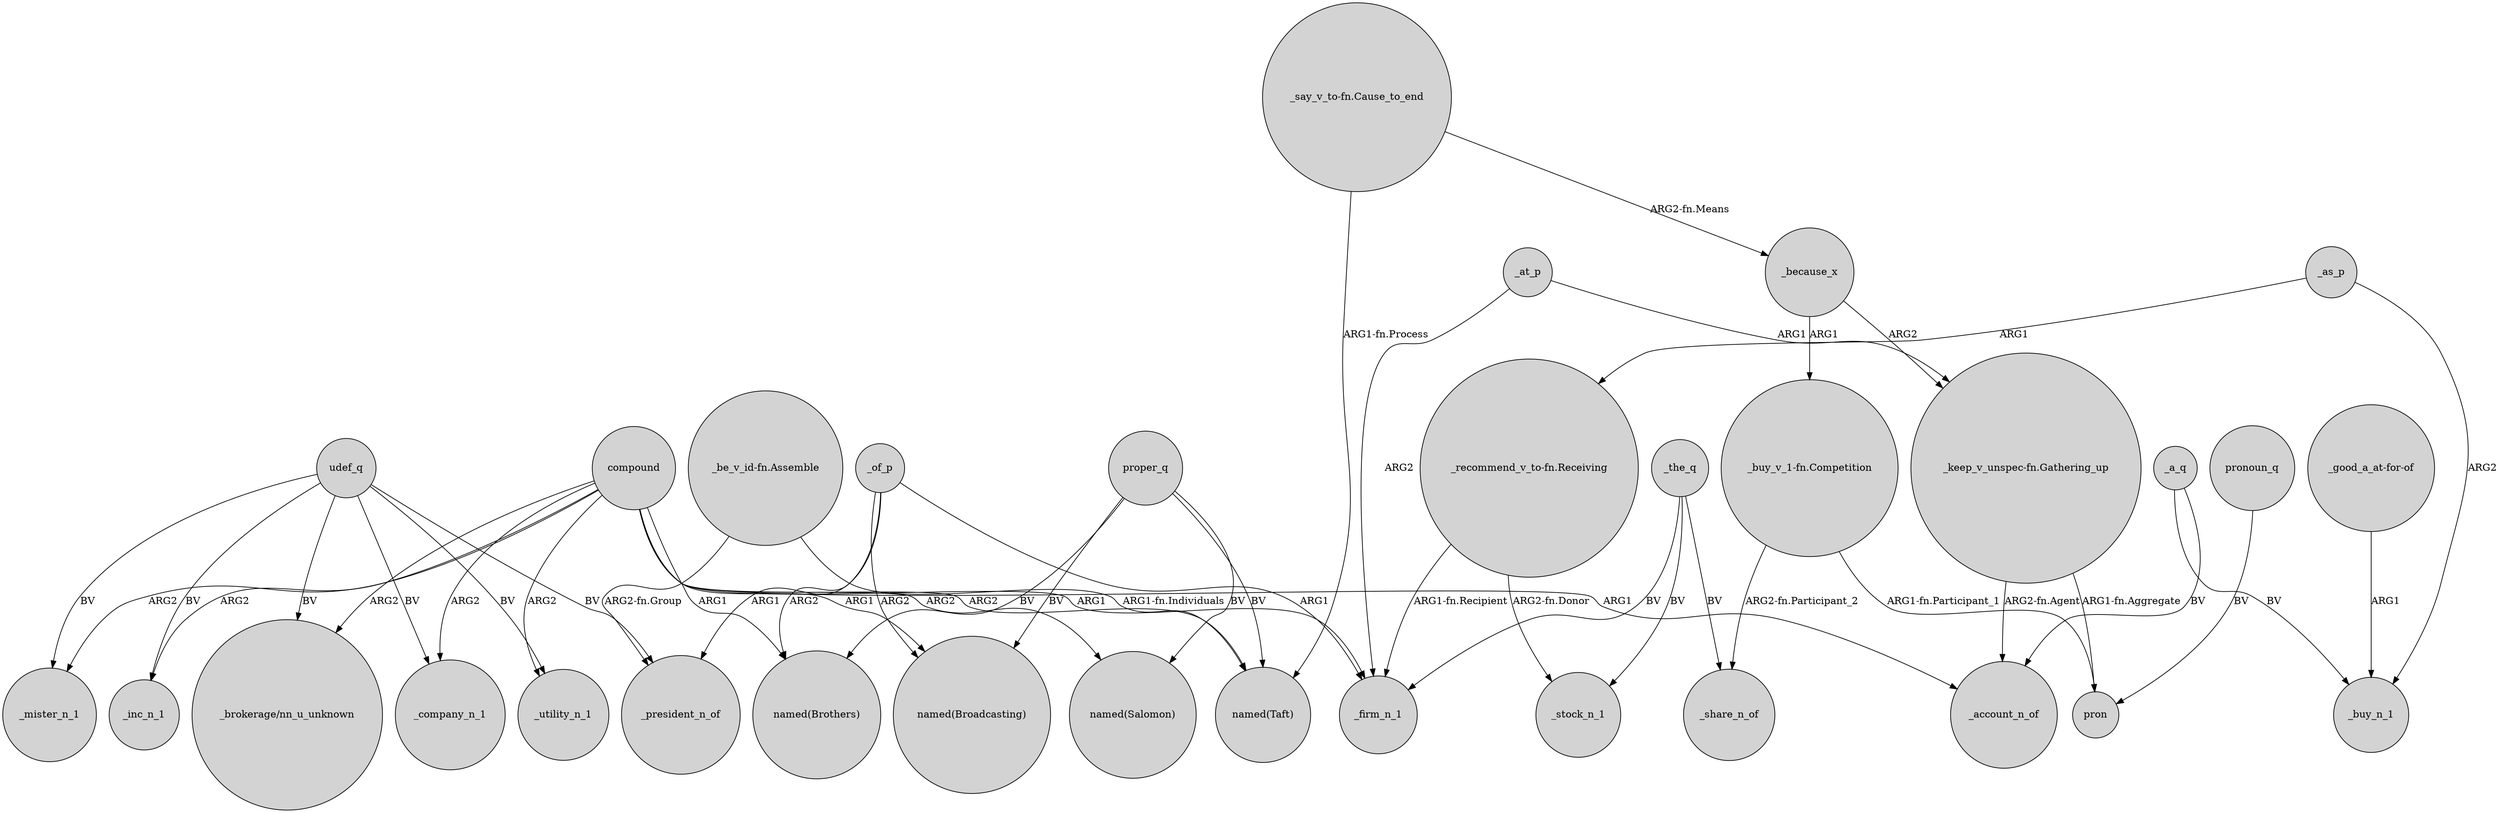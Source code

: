 digraph {
	node [shape=circle style=filled]
	"_say_v_to-fn.Cause_to_end" -> _because_x [label="ARG2-fn.Means"]
	compound -> _mister_n_1 [label=ARG2]
	"_buy_v_1-fn.Competition" -> _share_n_of [label="ARG2-fn.Participant_2"]
	"_keep_v_unspec-fn.Gathering_up" -> pron [label="ARG1-fn.Aggregate"]
	"_good_a_at-for-of" -> _buy_n_1 [label=ARG1]
	udef_q -> _utility_n_1 [label=BV]
	compound -> _company_n_1 [label=ARG2]
	compound -> "named(Salomon)" [label=ARG2]
	compound -> _utility_n_1 [label=ARG2]
	udef_q -> _company_n_1 [label=BV]
	compound -> "named(Taft)" [label=ARG2]
	_of_p -> _president_n_of [label=ARG1]
	_at_p -> "_keep_v_unspec-fn.Gathering_up" [label=ARG1]
	_the_q -> _share_n_of [label=BV]
	_of_p -> "named(Broadcasting)" [label=ARG2]
	compound -> "_brokerage/nn_u_unknown" [label=ARG2]
	"_be_v_id-fn.Assemble" -> _president_n_of [label="ARG2-fn.Group"]
	"_buy_v_1-fn.Competition" -> pron [label="ARG1-fn.Participant_1"]
	udef_q -> _mister_n_1 [label=BV]
	udef_q -> "_brokerage/nn_u_unknown" [label=BV]
	_because_x -> "_keep_v_unspec-fn.Gathering_up" [label=ARG2]
	pronoun_q -> pron [label=BV]
	udef_q -> _inc_n_1 [label=BV]
	_the_q -> _stock_n_1 [label=BV]
	compound -> _inc_n_1 [label=ARG2]
	"_keep_v_unspec-fn.Gathering_up" -> _account_n_of [label="ARG2-fn.Agent"]
	"_recommend_v_to-fn.Receiving" -> _firm_n_1 [label="ARG1-fn.Recipient"]
	_the_q -> _firm_n_1 [label=BV]
	compound -> "named(Brothers)" [label=ARG1]
	"_say_v_to-fn.Cause_to_end" -> "named(Taft)" [label="ARG1-fn.Process"]
	_because_x -> "_buy_v_1-fn.Competition" [label=ARG1]
	proper_q -> "named(Brothers)" [label=BV]
	proper_q -> "named(Salomon)" [label=BV]
	"_recommend_v_to-fn.Receiving" -> _stock_n_1 [label="ARG2-fn.Donor"]
	proper_q -> "named(Taft)" [label=BV]
	compound -> _firm_n_1 [label=ARG1]
	_of_p -> "named(Brothers)" [label=ARG2]
	_of_p -> _firm_n_1 [label=ARG1]
	_as_p -> _buy_n_1 [label=ARG2]
	_a_q -> _account_n_of [label=BV]
	compound -> "named(Broadcasting)" [label=ARG1]
	_a_q -> _buy_n_1 [label=BV]
	_at_p -> _firm_n_1 [label=ARG2]
	udef_q -> _president_n_of [label=BV]
	compound -> _account_n_of [label=ARG1]
	proper_q -> "named(Broadcasting)" [label=BV]
	"_be_v_id-fn.Assemble" -> "named(Taft)" [label="ARG1-fn.Individuals"]
	_as_p -> "_recommend_v_to-fn.Receiving" [label=ARG1]
}
